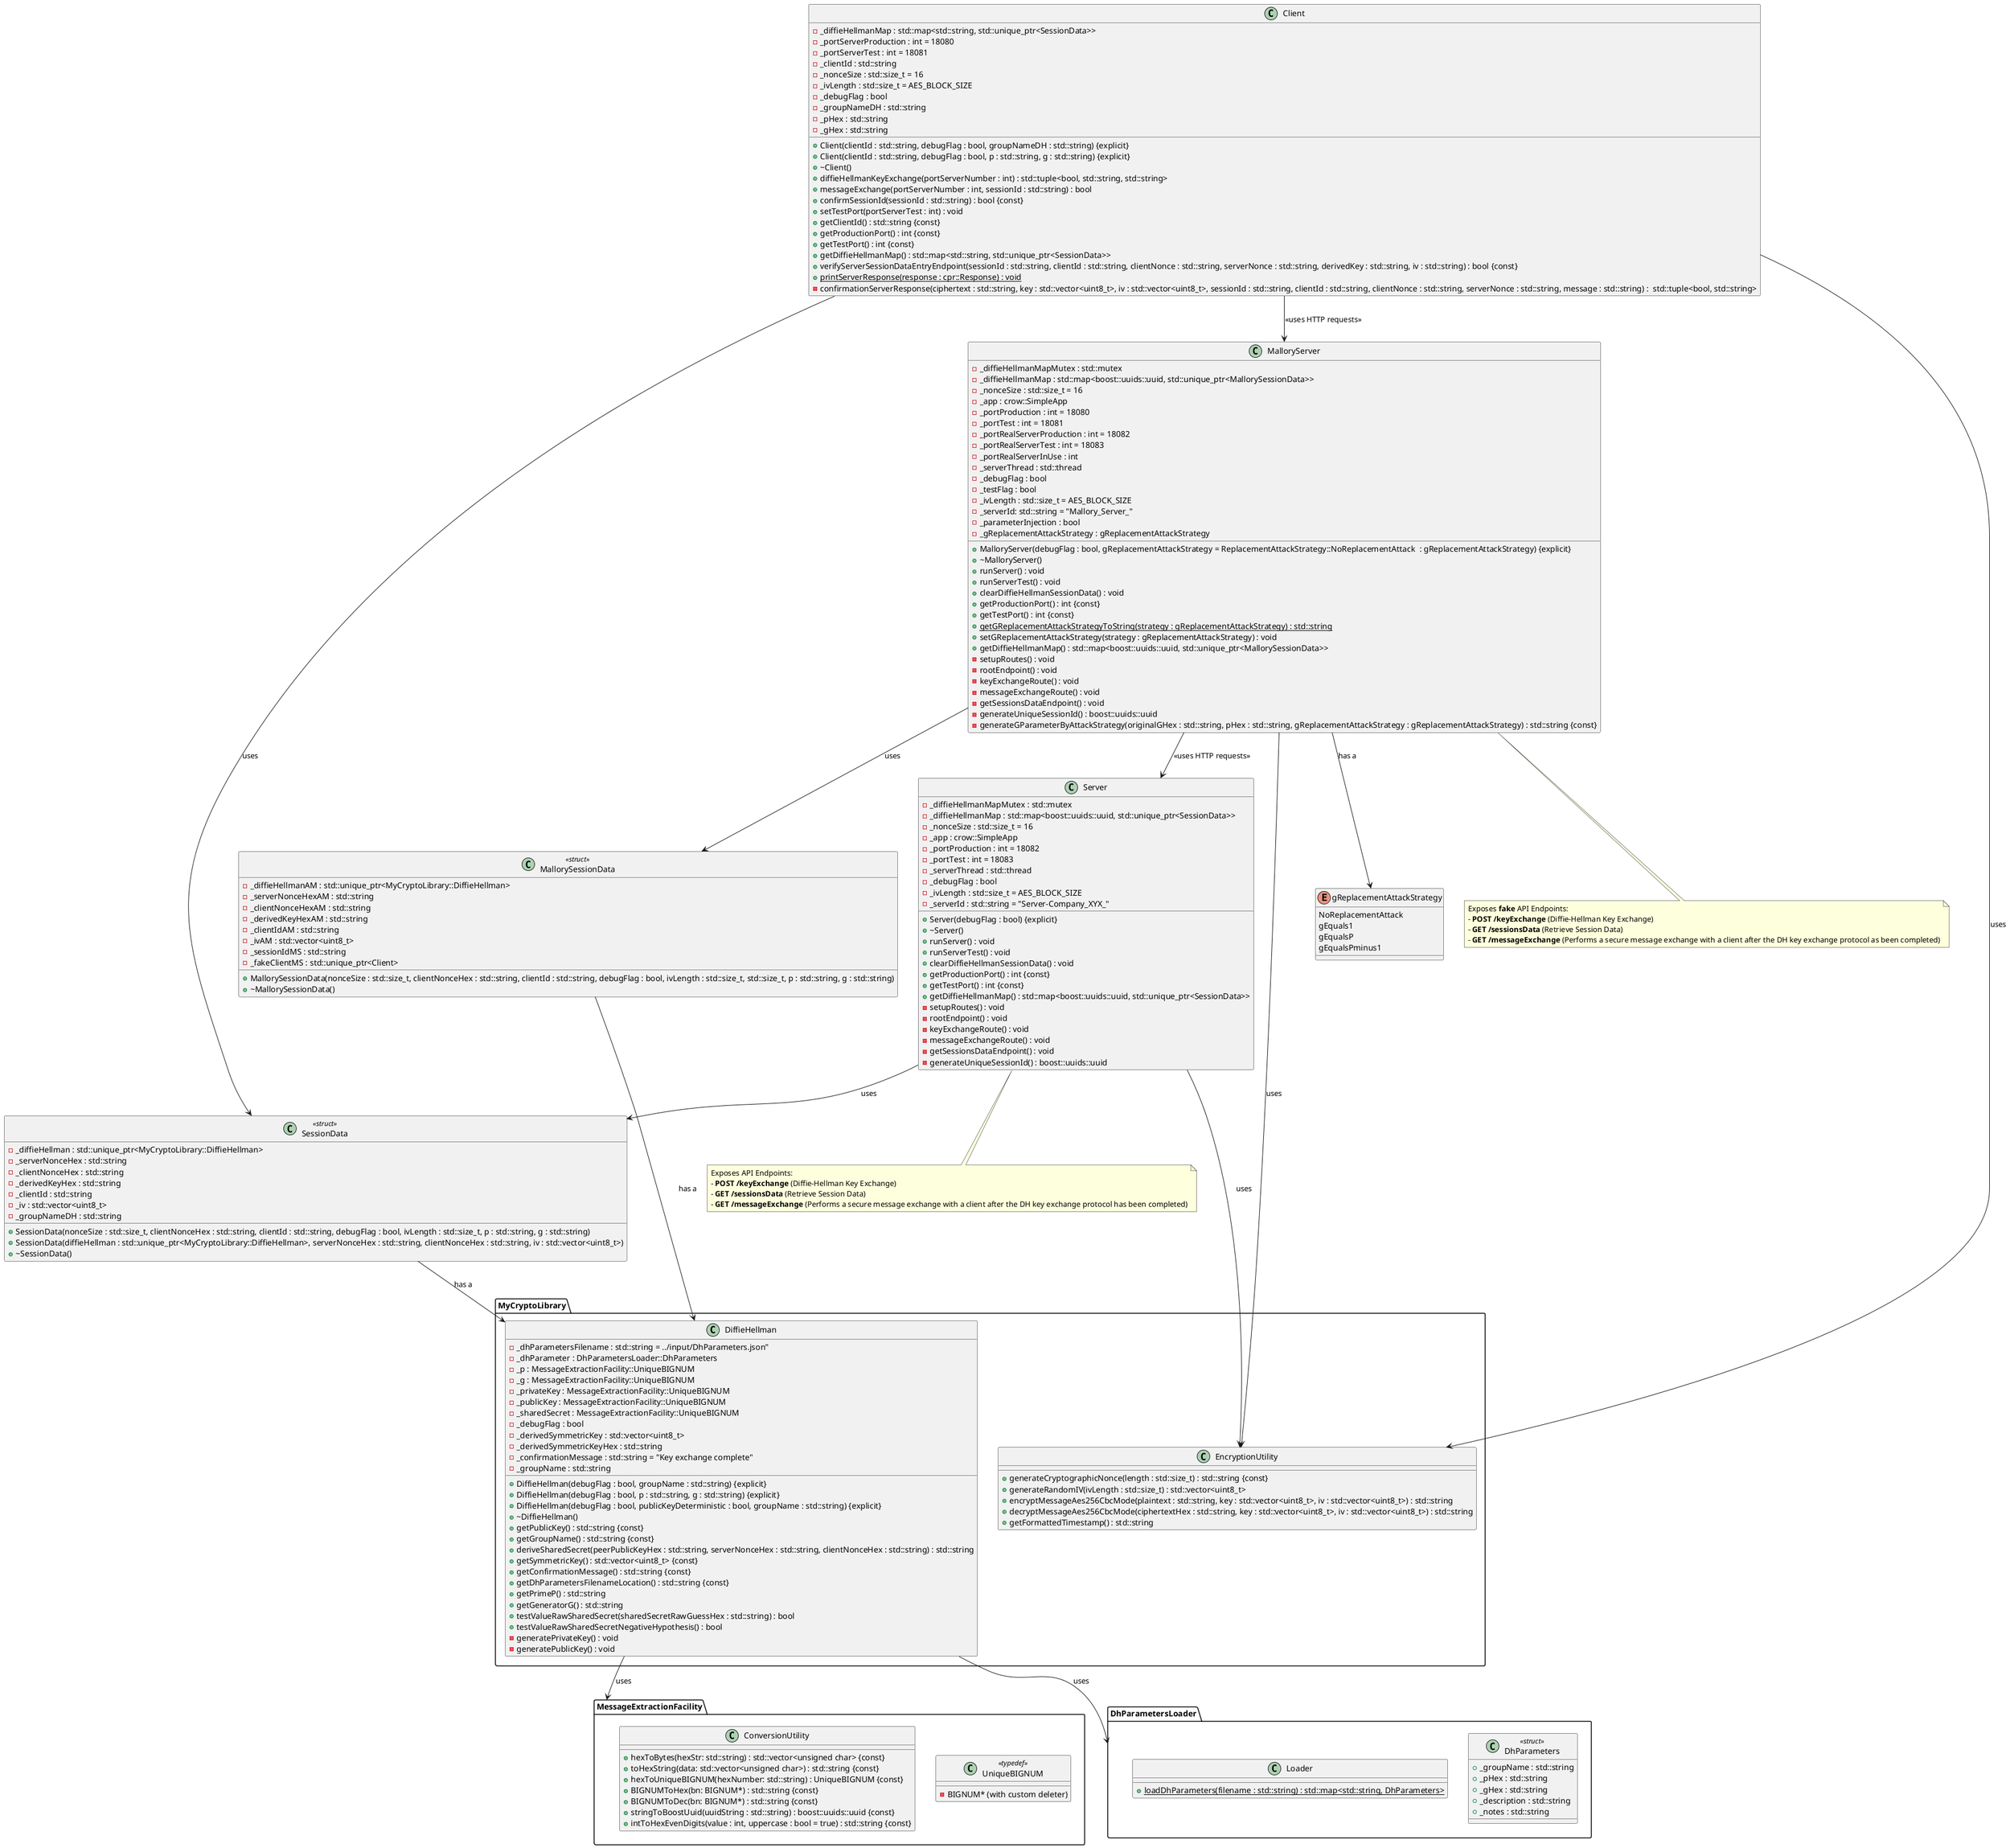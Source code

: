 "@startuml MITM_with_injected_g_parameters_attack_class_diagram"

class Server {
    - _diffieHellmanMapMutex : std::mutex
    - _diffieHellmanMap : std::map<boost::uuids::uuid, std::unique_ptr<SessionData>>
    - _nonceSize : std::size_t = 16
    - _app : crow::SimpleApp
    - _portProduction : int = 18082
    - _portTest : int = 18083
    - _serverThread : std::thread
    - _debugFlag : bool
    - _ivLength : std::size_t = AES_BLOCK_SIZE
    - _serverId : std::string = "Server-Company_XYX_"
    
    + Server(debugFlag : bool) {explicit}
    + ~Server()
    + runServer() : void
    + runServerTest() : void
    + clearDiffieHellmanSessionData() : void
    + getProductionPort() : int {const}
    + getTestPort() : int {const}
    + getDiffieHellmanMap() : std::map<boost::uuids::uuid, std::unique_ptr<SessionData>>
    - setupRoutes() : void
    - rootEndpoint() : void
    - keyExchangeRoute() : void
    - messageExchangeRoute() : void
    - getSessionsDataEndpoint() : void
    - generateUniqueSessionId() : boost::uuids::uuid
}

note "Exposes API Endpoints:\n- **POST /keyExchange** (Diffie-Hellman Key Exchange)\n- **GET /sessionsData** (Retrieve Session Data)\n- **GET /messageExchange** (Performs a secure message exchange with a client after the DH key exchange protocol has been completed)" as ServerEndpointsNote
Server .. ServerEndpointsNote

enum gReplacementAttackStrategy {
  NoReplacementAttack
  gEquals1
  gEqualsP
  gEqualsPminus1
}

class MalloryServer {
    - _diffieHellmanMapMutex : std::mutex
    - _diffieHellmanMap : std::map<boost::uuids::uuid, std::unique_ptr<MallorySessionData>>
    - _nonceSize : std::size_t = 16
    - _app : crow::SimpleApp
    - _portProduction : int = 18080
    - _portTest : int = 18081
    - _portRealServerProduction : int = 18082
    - _portRealServerTest : int = 18083
    - _portRealServerInUse : int
    - _serverThread : std::thread
    - _debugFlag : bool
    - _testFlag : bool
    - _ivLength : std::size_t = AES_BLOCK_SIZE
    - _serverId: std::string = "Mallory_Server_"
    - _parameterInjection : bool
    - _gReplacementAttackStrategy : gReplacementAttackStrategy
    
    + MalloryServer(debugFlag : bool, gReplacementAttackStrategy = ReplacementAttackStrategy::NoReplacementAttack  : gReplacementAttackStrategy) {explicit}
    + ~MalloryServer()
    + runServer() : void
    + runServerTest() : void
    + clearDiffieHellmanSessionData() : void
    + getProductionPort() : int {const}
    + getTestPort() : int {const}
    + getGReplacementAttackStrategyToString(strategy : gReplacementAttackStrategy) : std::string {static}
    + setGReplacementAttackStrategy(strategy : gReplacementAttackStrategy) : void
    + getDiffieHellmanMap() : std::map<boost::uuids::uuid, std::unique_ptr<MallorySessionData>>
    - setupRoutes() : void
    - rootEndpoint() : void
    - keyExchangeRoute() : void
    - messageExchangeRoute() : void
    - getSessionsDataEndpoint() : void
    - generateUniqueSessionId() : boost::uuids::uuid
    - generateGParameterByAttackStrategy(originalGHex : std::string, pHex : std::string, gReplacementAttackStrategy : gReplacementAttackStrategy) : std::string {const}
}

note "Exposes **fake** API Endpoints:\n- **POST /keyExchange** (Diffie-Hellman Key Exchange)\n- **GET /sessionsData** (Retrieve Session Data)\n- **GET /messageExchange** (Performs a secure message exchange with a client after the DH key exchange protocol as been completed)" as MalloryServerEndpointsNote
MalloryServer .. MalloryServerEndpointsNote

class Client {
    - _diffieHellmanMap : std::map<std::string, std::unique_ptr<SessionData>>
    - _portServerProduction : int = 18080
    - _portServerTest : int = 18081
    - _clientId : std::string
    - _nonceSize : std::size_t = 16
    - _ivLength : std::size_t = AES_BLOCK_SIZE
    - _debugFlag : bool
    - _groupNameDH : std::string
    - _pHex : std::string
    - _gHex : std::string

    + Client(clientId : std::string, debugFlag : bool, groupNameDH : std::string) {explicit}
    + Client(clientId : std::string, debugFlag : bool, p : std::string, g : std::string) {explicit}
    + ~Client()
    + diffieHellmanKeyExchange(portServerNumber : int) : std::tuple<bool, std::string, std::string>
    + messageExchange(portServerNumber : int, sessionId : std::string) : bool
    + confirmSessionId(sessionId : std::string) : bool {const}
    + setTestPort(portServerTest : int) : void
    + getClientId() : std::string {const}
    + getProductionPort() : int {const}
    + getTestPort() : int {const}
    + getDiffieHellmanMap() : std::map<std::string, std::unique_ptr<SessionData>>
    + verifyServerSessionDataEntryEndpoint(sessionId : std::string, clientId : std::string, clientNonce : std::string, serverNonce : std::string, derivedKey : std::string, iv : std::string) : bool {const}
    + printServerResponse(response : cpr::Response) : void {static}
    - confirmationServerResponse(ciphertext : std::string, key : std::vector<uint8_t>, iv : std::vector<uint8_t>, sessionId : std::string, clientId : std::string, clientNonce : std::string, serverNonce : std::string, message : std::string) :  std::tuple<bool, std::string>
}

class SessionData <<struct>> {
    - _diffieHellman : std::unique_ptr<MyCryptoLibrary::DiffieHellman>
    - _serverNonceHex : std::string
    - _clientNonceHex : std::string
    - _derivedKeyHex : std::string
    - _clientId : std::string
    - _iv : std::vector<uint8_t>
    - _groupNameDH : std::string

    + SessionData(nonceSize : std::size_t, clientNonceHex : std::string, clientId : std::string, debugFlag : bool, ivLength : std::size_t, p : std::string, g : std::string)
    + SessionData(diffieHellman : std::unique_ptr<MyCryptoLibrary::DiffieHellman>, serverNonceHex : std::string, clientNonceHex : std::string, iv : std::vector<uint8_t>)
    + ~SessionData()
}

class MallorySessionData <<struct>> {
    - _diffieHellmanAM : std::unique_ptr<MyCryptoLibrary::DiffieHellman>
    - _serverNonceHexAM : std::string
    - _clientNonceHexAM : std::string
    - _derivedKeyHexAM : std::string
    - _clientIdAM : std::string
    - _ivAM : std::vector<uint8_t>
    - _sessionIdMS : std::string
    - _fakeClientMS : std::unique_ptr<Client>

    + MallorySessionData(nonceSize : std::size_t, clientNonceHex : std::string, clientId : std::string, debugFlag : bool, ivLength : std::size_t, std::size_t, p : std::string, g : std::string)
    + ~MallorySessionData()
}

namespace MyCryptoLibrary {
    class DiffieHellman {
        - _dhParametersFilename : std::string = ../input/DhParameters.json"
        - _dhParameter : DhParametersLoader::DhParameters
        - _p : MessageExtractionFacility::UniqueBIGNUM
        - _g : MessageExtractionFacility::UniqueBIGNUM
        - _privateKey : MessageExtractionFacility::UniqueBIGNUM
        - _publicKey : MessageExtractionFacility::UniqueBIGNUM
        - _sharedSecret : MessageExtractionFacility::UniqueBIGNUM
        - _debugFlag : bool
        - _derivedSymmetricKey : std::vector<uint8_t>
        - _derivedSymmetricKeyHex : std::string
        - _confirmationMessage : std::string = "Key exchange complete"
        - _groupName : std::string

        + DiffieHellman(debugFlag : bool, groupName : std::string) {explicit}
        + DiffieHellman(debugFlag : bool, p : std::string, g : std::string) {explicit}
        + DiffieHellman(debugFlag : bool, publicKeyDeterministic : bool, groupName : std::string) {explicit}
        + ~DiffieHellman() 
        + getPublicKey() : std::string {const}
        + getGroupName() : std::string {const}
        + deriveSharedSecret(peerPublicKeyHex : std::string, serverNonceHex : std::string, clientNonceHex : std::string) : std::string
        + getSymmetricKey() : std::vector<uint8_t> {const}
        + getConfirmationMessage() : std::string {const}
        + getDhParametersFilenameLocation() : std::string {const}
        + getPrimeP() : std::string
        + getGeneratorG() : std::string
        + testValueRawSharedSecret(sharedSecretRawGuessHex : std::string) : bool
        + testValueRawSharedSecretNegativeHypothesis() : bool
        - generatePrivateKey() : void
        - generatePublicKey() : void
    }
}

namespace MessageExtractionFacility {
  class UniqueBIGNUM <<typedef>> {
    - BIGNUM* (with custom deleter)
  }

  class ConversionUtility {
    + hexToBytes(hexStr: std::string) : std::vector<unsigned char> {const}
    + toHexString(data: std::vector<unsigned char>) : std::string {const}
    + hexToUniqueBIGNUM(hexNumber: std::string) : UniqueBIGNUM {const}
    + BIGNUMToHex(bn: BIGNUM*) : std::string {const}
    + BIGNUMToDec(bn: BIGNUM*) : std::string {const}
    + stringToBoostUuid(uuidString : std::string) : boost::uuids::uuid {const}
    + intToHexEvenDigits(value : int, uppercase : bool = true) : std::string {const}
  }
}

namespace MyCryptoLibrary {
  class EncryptionUtility {
    + generateCryptographicNonce(length : std::size_t) : std::string {const}
    + generateRandomIV(ivLength : std::size_t) : std::vector<uint8_t>
    + encryptMessageAes256CbcMode(plaintext : std::string, key : std::vector<uint8_t>, iv : std::vector<uint8_t>) : std::string
    + decryptMessageAes256CbcMode(ciphertextHex : std::string, key : std::vector<uint8_t>, iv : std::vector<uint8_t>) : std::string
    + getFormattedTimestamp() : std::string
  }

}

namespace DhParametersLoader {
    class DhParameters <<struct>> {
        + _groupName : std::string
        + _pHex : std::string
        + _gHex : std::string
        + _description : std::string
        + _notes : std::string
    }
    class Loader {
        {static} + loadDhParameters(filename : std::string) : std::map<std::string, DhParameters>
    }
}


MyCryptoLibrary.DiffieHellman --> DhParametersLoader : uses
MyCryptoLibrary.DiffieHellman --> MessageExtractionFacility : uses

Server --> MyCryptoLibrary.EncryptionUtility : uses
MalloryServer --> MyCryptoLibrary.EncryptionUtility : uses
Client --> MyCryptoLibrary.EncryptionUtility : uses

Server --> SessionData : uses
MalloryServer --> MallorySessionData : uses
Client --> SessionData : uses

Client --> MalloryServer : "<<uses HTTP requests>>"
MalloryServer --> Server : "<<uses HTTP requests>>"

SessionData --> MyCryptoLibrary.DiffieHellman : "has a"
MallorySessionData --> MyCryptoLibrary.DiffieHellman : "has a"
MalloryServer --> gReplacementAttackStrategy : "has a"

@enduml